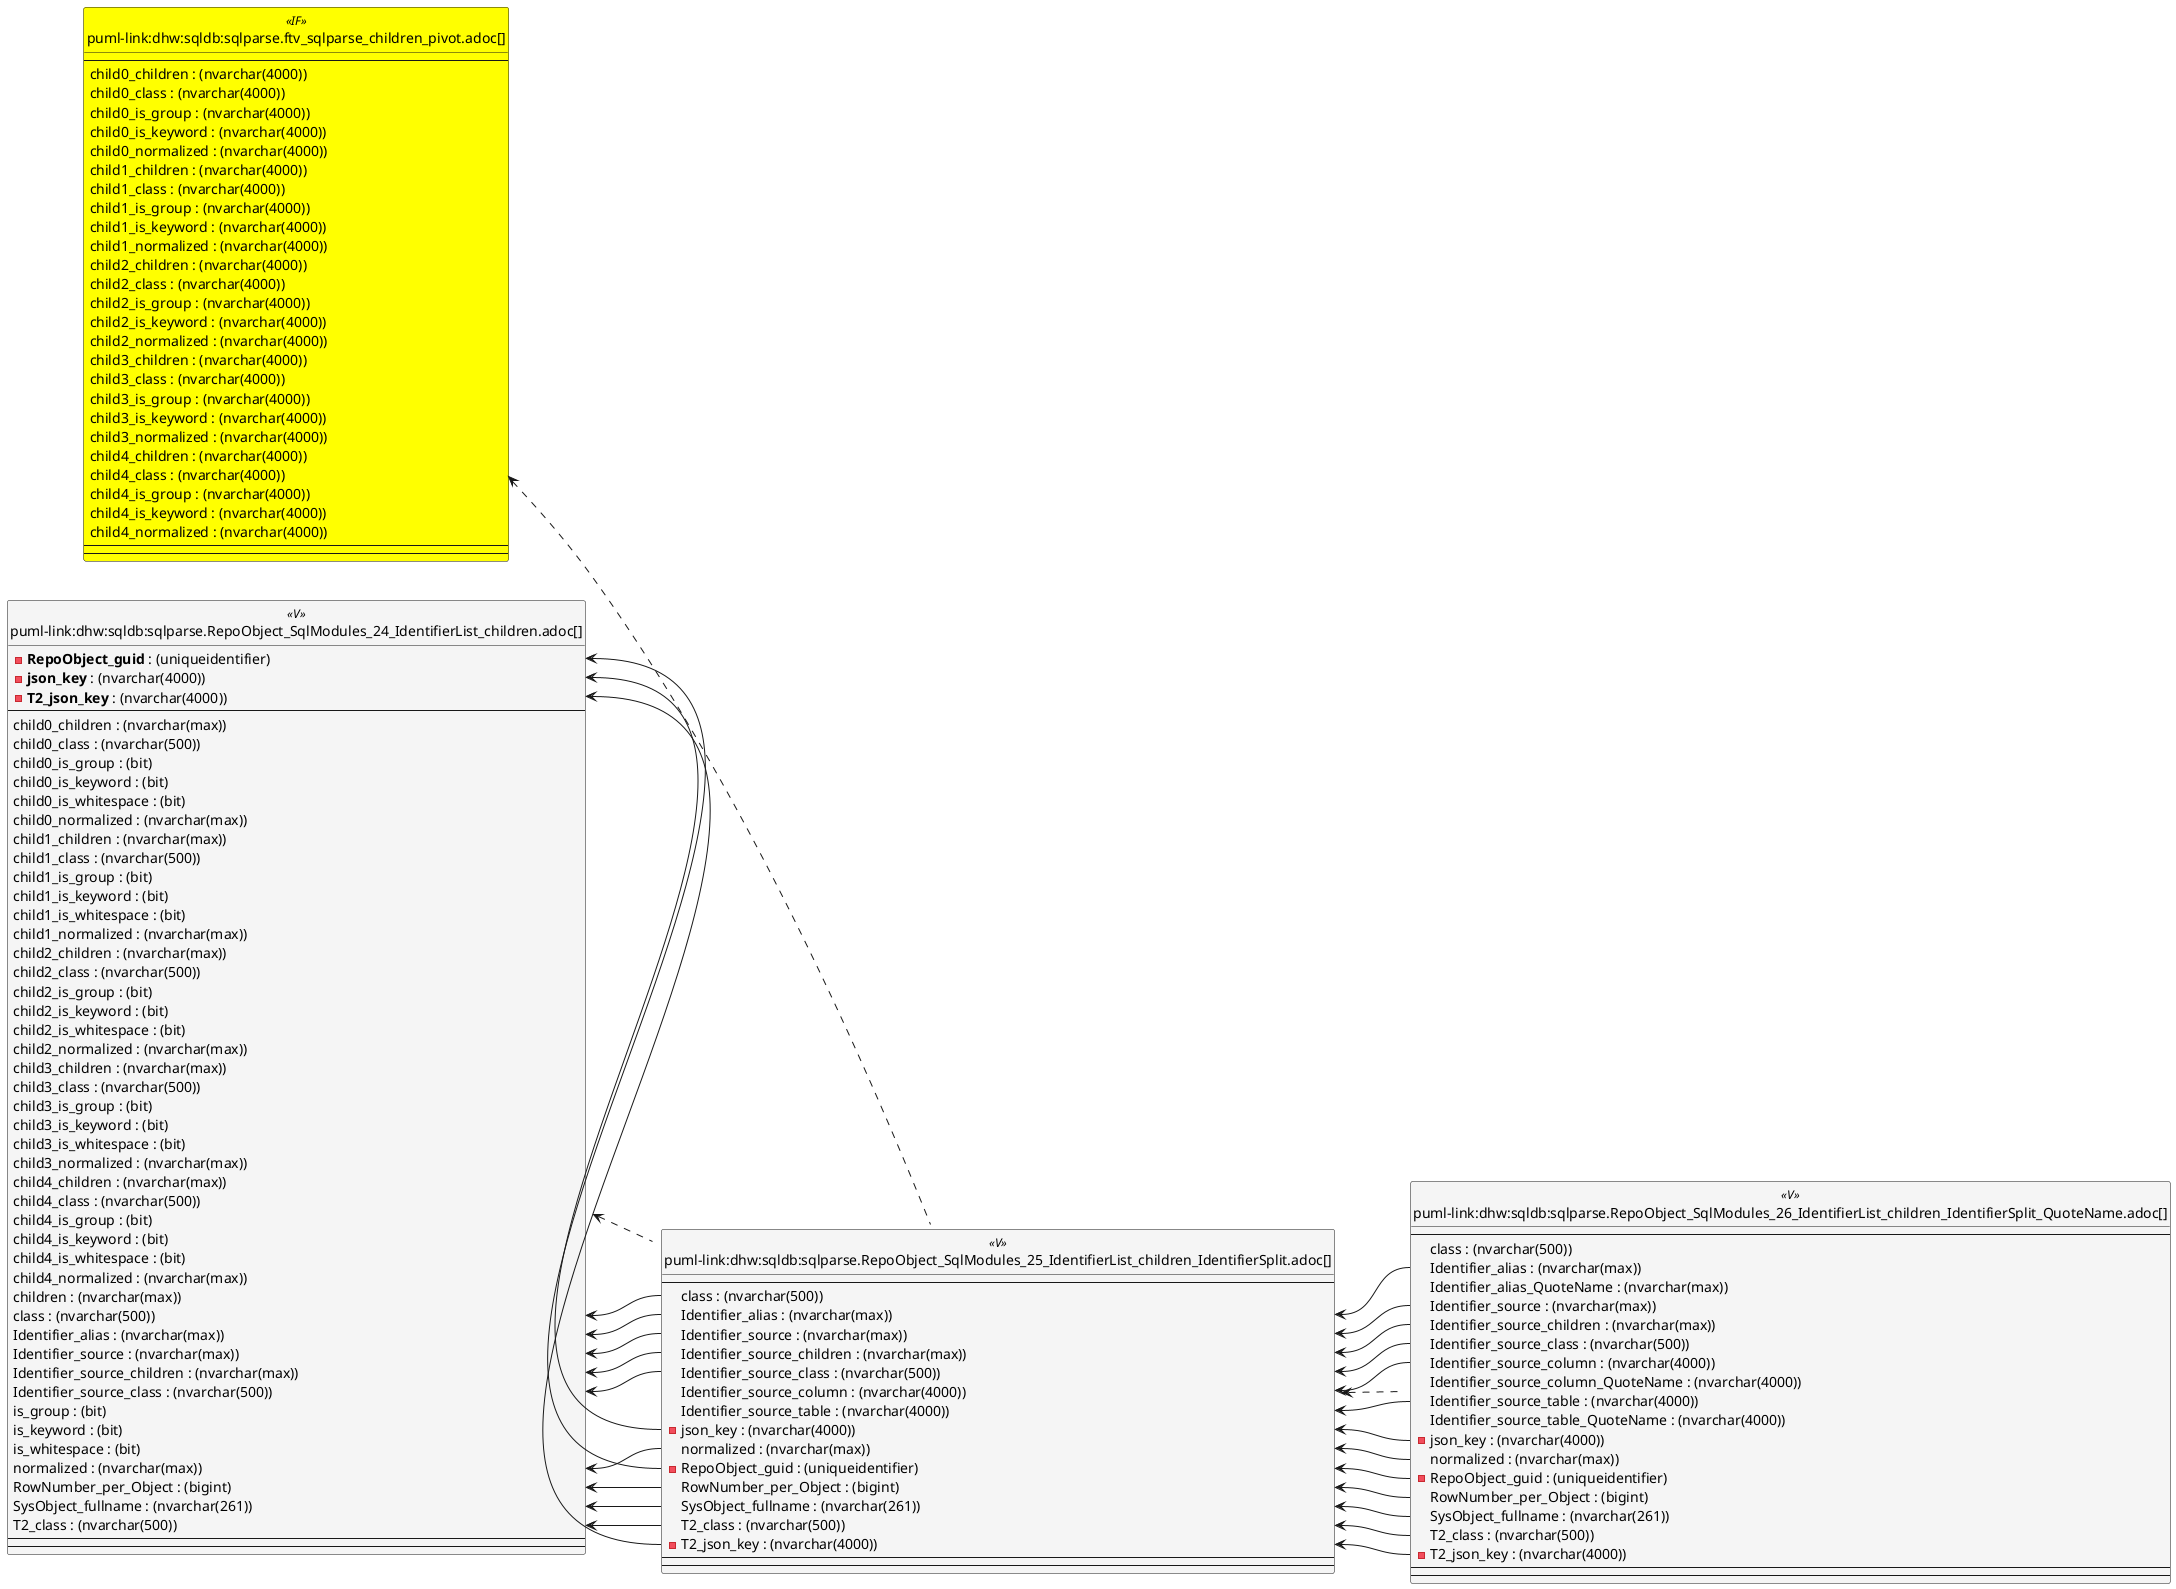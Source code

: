@startuml
left to right direction
'top to bottom direction
hide circle
'avoide "." issues:
set namespaceSeparator none


skinparam class {
  BackgroundColor White
  BackgroundColor<<FN>> Yellow
  BackgroundColor<<FS>> Yellow
  BackgroundColor<<FT>> LightGray
  BackgroundColor<<IF>> Yellow
  BackgroundColor<<IS>> Yellow
  BackgroundColor<<P>> Aqua
  BackgroundColor<<PC>> Aqua
  BackgroundColor<<SN>> Yellow
  BackgroundColor<<SO>> SlateBlue
  BackgroundColor<<TF>> LightGray
  BackgroundColor<<TR>> Tomato
  BackgroundColor<<U>> White
  BackgroundColor<<V>> WhiteSmoke
  BackgroundColor<<X>> Aqua
  BackgroundColor<<external>> AliceBlue
}


entity "puml-link:dhw:sqldb:sqlparse.ftv_sqlparse_children_pivot.adoc[]" as sqlparse.ftv_sqlparse_children_pivot << IF >> {
  --
  child0_children : (nvarchar(4000))
  child0_class : (nvarchar(4000))
  child0_is_group : (nvarchar(4000))
  child0_is_keyword : (nvarchar(4000))
  child0_normalized : (nvarchar(4000))
  child1_children : (nvarchar(4000))
  child1_class : (nvarchar(4000))
  child1_is_group : (nvarchar(4000))
  child1_is_keyword : (nvarchar(4000))
  child1_normalized : (nvarchar(4000))
  child2_children : (nvarchar(4000))
  child2_class : (nvarchar(4000))
  child2_is_group : (nvarchar(4000))
  child2_is_keyword : (nvarchar(4000))
  child2_normalized : (nvarchar(4000))
  child3_children : (nvarchar(4000))
  child3_class : (nvarchar(4000))
  child3_is_group : (nvarchar(4000))
  child3_is_keyword : (nvarchar(4000))
  child3_normalized : (nvarchar(4000))
  child4_children : (nvarchar(4000))
  child4_class : (nvarchar(4000))
  child4_is_group : (nvarchar(4000))
  child4_is_keyword : (nvarchar(4000))
  child4_normalized : (nvarchar(4000))
  --
  --
}

entity "puml-link:dhw:sqldb:sqlparse.RepoObject_SqlModules_24_IdentifierList_children.adoc[]" as sqlparse.RepoObject_SqlModules_24_IdentifierList_children << V >> {
  - **RepoObject_guid** : (uniqueidentifier)
  - **json_key** : (nvarchar(4000))
  - **T2_json_key** : (nvarchar(4000))
  --
  child0_children : (nvarchar(max))
  child0_class : (nvarchar(500))
  child0_is_group : (bit)
  child0_is_keyword : (bit)
  child0_is_whitespace : (bit)
  child0_normalized : (nvarchar(max))
  child1_children : (nvarchar(max))
  child1_class : (nvarchar(500))
  child1_is_group : (bit)
  child1_is_keyword : (bit)
  child1_is_whitespace : (bit)
  child1_normalized : (nvarchar(max))
  child2_children : (nvarchar(max))
  child2_class : (nvarchar(500))
  child2_is_group : (bit)
  child2_is_keyword : (bit)
  child2_is_whitespace : (bit)
  child2_normalized : (nvarchar(max))
  child3_children : (nvarchar(max))
  child3_class : (nvarchar(500))
  child3_is_group : (bit)
  child3_is_keyword : (bit)
  child3_is_whitespace : (bit)
  child3_normalized : (nvarchar(max))
  child4_children : (nvarchar(max))
  child4_class : (nvarchar(500))
  child4_is_group : (bit)
  child4_is_keyword : (bit)
  child4_is_whitespace : (bit)
  child4_normalized : (nvarchar(max))
  children : (nvarchar(max))
  class : (nvarchar(500))
  Identifier_alias : (nvarchar(max))
  Identifier_source : (nvarchar(max))
  Identifier_source_children : (nvarchar(max))
  Identifier_source_class : (nvarchar(500))
  is_group : (bit)
  is_keyword : (bit)
  is_whitespace : (bit)
  normalized : (nvarchar(max))
  RowNumber_per_Object : (bigint)
  SysObject_fullname : (nvarchar(261))
  T2_class : (nvarchar(500))
  --
  --
}

entity "puml-link:dhw:sqldb:sqlparse.RepoObject_SqlModules_25_IdentifierList_children_IdentifierSplit.adoc[]" as sqlparse.RepoObject_SqlModules_25_IdentifierList_children_IdentifierSplit << V >> {
  --
  class : (nvarchar(500))
  Identifier_alias : (nvarchar(max))
  Identifier_source : (nvarchar(max))
  Identifier_source_children : (nvarchar(max))
  Identifier_source_class : (nvarchar(500))
  Identifier_source_column : (nvarchar(4000))
  Identifier_source_table : (nvarchar(4000))
  - json_key : (nvarchar(4000))
  normalized : (nvarchar(max))
  - RepoObject_guid : (uniqueidentifier)
  RowNumber_per_Object : (bigint)
  SysObject_fullname : (nvarchar(261))
  T2_class : (nvarchar(500))
  - T2_json_key : (nvarchar(4000))
  --
  --
}

entity "puml-link:dhw:sqldb:sqlparse.RepoObject_SqlModules_26_IdentifierList_children_IdentifierSplit_QuoteName.adoc[]" as sqlparse.RepoObject_SqlModules_26_IdentifierList_children_IdentifierSplit_QuoteName << V >> {
  --
  class : (nvarchar(500))
  Identifier_alias : (nvarchar(max))
  Identifier_alias_QuoteName : (nvarchar(max))
  Identifier_source : (nvarchar(max))
  Identifier_source_children : (nvarchar(max))
  Identifier_source_class : (nvarchar(500))
  Identifier_source_column : (nvarchar(4000))
  Identifier_source_column_QuoteName : (nvarchar(4000))
  Identifier_source_table : (nvarchar(4000))
  Identifier_source_table_QuoteName : (nvarchar(4000))
  - json_key : (nvarchar(4000))
  normalized : (nvarchar(max))
  - RepoObject_guid : (uniqueidentifier)
  RowNumber_per_Object : (bigint)
  SysObject_fullname : (nvarchar(261))
  T2_class : (nvarchar(500))
  - T2_json_key : (nvarchar(4000))
  --
  --
}

sqlparse.ftv_sqlparse_children_pivot <.. sqlparse.RepoObject_SqlModules_25_IdentifierList_children_IdentifierSplit
sqlparse.RepoObject_SqlModules_24_IdentifierList_children <.. sqlparse.RepoObject_SqlModules_25_IdentifierList_children_IdentifierSplit
sqlparse.RepoObject_SqlModules_25_IdentifierList_children_IdentifierSplit <.. sqlparse.RepoObject_SqlModules_26_IdentifierList_children_IdentifierSplit_QuoteName
"sqlparse.RepoObject_SqlModules_24_IdentifierList_children::class" <-- "sqlparse.RepoObject_SqlModules_25_IdentifierList_children_IdentifierSplit::class"
"sqlparse.RepoObject_SqlModules_24_IdentifierList_children::Identifier_alias" <-- "sqlparse.RepoObject_SqlModules_25_IdentifierList_children_IdentifierSplit::Identifier_alias"
"sqlparse.RepoObject_SqlModules_24_IdentifierList_children::Identifier_source" <-- "sqlparse.RepoObject_SqlModules_25_IdentifierList_children_IdentifierSplit::Identifier_source"
"sqlparse.RepoObject_SqlModules_24_IdentifierList_children::Identifier_source_children" <-- "sqlparse.RepoObject_SqlModules_25_IdentifierList_children_IdentifierSplit::Identifier_source_children"
"sqlparse.RepoObject_SqlModules_24_IdentifierList_children::Identifier_source_class" <-- "sqlparse.RepoObject_SqlModules_25_IdentifierList_children_IdentifierSplit::Identifier_source_class"
"sqlparse.RepoObject_SqlModules_24_IdentifierList_children::json_key" <-- "sqlparse.RepoObject_SqlModules_25_IdentifierList_children_IdentifierSplit::json_key"
"sqlparse.RepoObject_SqlModules_24_IdentifierList_children::normalized" <-- "sqlparse.RepoObject_SqlModules_25_IdentifierList_children_IdentifierSplit::normalized"
"sqlparse.RepoObject_SqlModules_24_IdentifierList_children::RepoObject_guid" <-- "sqlparse.RepoObject_SqlModules_25_IdentifierList_children_IdentifierSplit::RepoObject_guid"
"sqlparse.RepoObject_SqlModules_24_IdentifierList_children::RowNumber_per_Object" <-- "sqlparse.RepoObject_SqlModules_25_IdentifierList_children_IdentifierSplit::RowNumber_per_Object"
"sqlparse.RepoObject_SqlModules_24_IdentifierList_children::SysObject_fullname" <-- "sqlparse.RepoObject_SqlModules_25_IdentifierList_children_IdentifierSplit::SysObject_fullname"
"sqlparse.RepoObject_SqlModules_24_IdentifierList_children::T2_class" <-- "sqlparse.RepoObject_SqlModules_25_IdentifierList_children_IdentifierSplit::T2_class"
"sqlparse.RepoObject_SqlModules_24_IdentifierList_children::T2_json_key" <-- "sqlparse.RepoObject_SqlModules_25_IdentifierList_children_IdentifierSplit::T2_json_key"
"sqlparse.RepoObject_SqlModules_25_IdentifierList_children_IdentifierSplit::Identifier_alias" <-- "sqlparse.RepoObject_SqlModules_26_IdentifierList_children_IdentifierSplit_QuoteName::Identifier_alias"
"sqlparse.RepoObject_SqlModules_25_IdentifierList_children_IdentifierSplit::Identifier_source" <-- "sqlparse.RepoObject_SqlModules_26_IdentifierList_children_IdentifierSplit_QuoteName::Identifier_source"
"sqlparse.RepoObject_SqlModules_25_IdentifierList_children_IdentifierSplit::Identifier_source_children" <-- "sqlparse.RepoObject_SqlModules_26_IdentifierList_children_IdentifierSplit_QuoteName::Identifier_source_children"
"sqlparse.RepoObject_SqlModules_25_IdentifierList_children_IdentifierSplit::Identifier_source_class" <-- "sqlparse.RepoObject_SqlModules_26_IdentifierList_children_IdentifierSplit_QuoteName::Identifier_source_class"
"sqlparse.RepoObject_SqlModules_25_IdentifierList_children_IdentifierSplit::Identifier_source_column" <-- "sqlparse.RepoObject_SqlModules_26_IdentifierList_children_IdentifierSplit_QuoteName::Identifier_source_column"
"sqlparse.RepoObject_SqlModules_25_IdentifierList_children_IdentifierSplit::Identifier_source_table" <-- "sqlparse.RepoObject_SqlModules_26_IdentifierList_children_IdentifierSplit_QuoteName::Identifier_source_table"
"sqlparse.RepoObject_SqlModules_25_IdentifierList_children_IdentifierSplit::json_key" <-- "sqlparse.RepoObject_SqlModules_26_IdentifierList_children_IdentifierSplit_QuoteName::json_key"
"sqlparse.RepoObject_SqlModules_25_IdentifierList_children_IdentifierSplit::normalized" <-- "sqlparse.RepoObject_SqlModules_26_IdentifierList_children_IdentifierSplit_QuoteName::normalized"
"sqlparse.RepoObject_SqlModules_25_IdentifierList_children_IdentifierSplit::RepoObject_guid" <-- "sqlparse.RepoObject_SqlModules_26_IdentifierList_children_IdentifierSplit_QuoteName::RepoObject_guid"
"sqlparse.RepoObject_SqlModules_25_IdentifierList_children_IdentifierSplit::RowNumber_per_Object" <-- "sqlparse.RepoObject_SqlModules_26_IdentifierList_children_IdentifierSplit_QuoteName::RowNumber_per_Object"
"sqlparse.RepoObject_SqlModules_25_IdentifierList_children_IdentifierSplit::SysObject_fullname" <-- "sqlparse.RepoObject_SqlModules_26_IdentifierList_children_IdentifierSplit_QuoteName::SysObject_fullname"
"sqlparse.RepoObject_SqlModules_25_IdentifierList_children_IdentifierSplit::T2_class" <-- "sqlparse.RepoObject_SqlModules_26_IdentifierList_children_IdentifierSplit_QuoteName::T2_class"
"sqlparse.RepoObject_SqlModules_25_IdentifierList_children_IdentifierSplit::T2_json_key" <-- "sqlparse.RepoObject_SqlModules_26_IdentifierList_children_IdentifierSplit_QuoteName::T2_json_key"
@enduml

